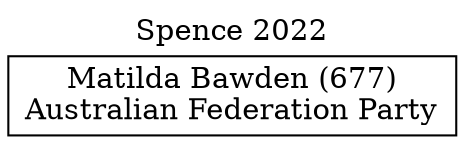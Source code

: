 // House preference flow
digraph "Matilda Bawden (677)_Spence_2022" {
	graph [label="Spence 2022" labelloc=t mclimit=10]
	node [shape=box]
	"Matilda Bawden (677)" [label="Matilda Bawden (677)
Australian Federation Party"]
}
